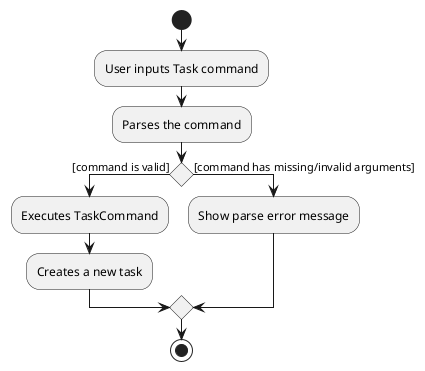 @startuml
start
:User inputs Task command;

:Parses the command;

if() then ([command is valid])
    :Executes TaskCommand;
    :Creates a new task;

else([command has missing/invalid arguments])
    :Show parse error message;
endif
stop
@enduml
